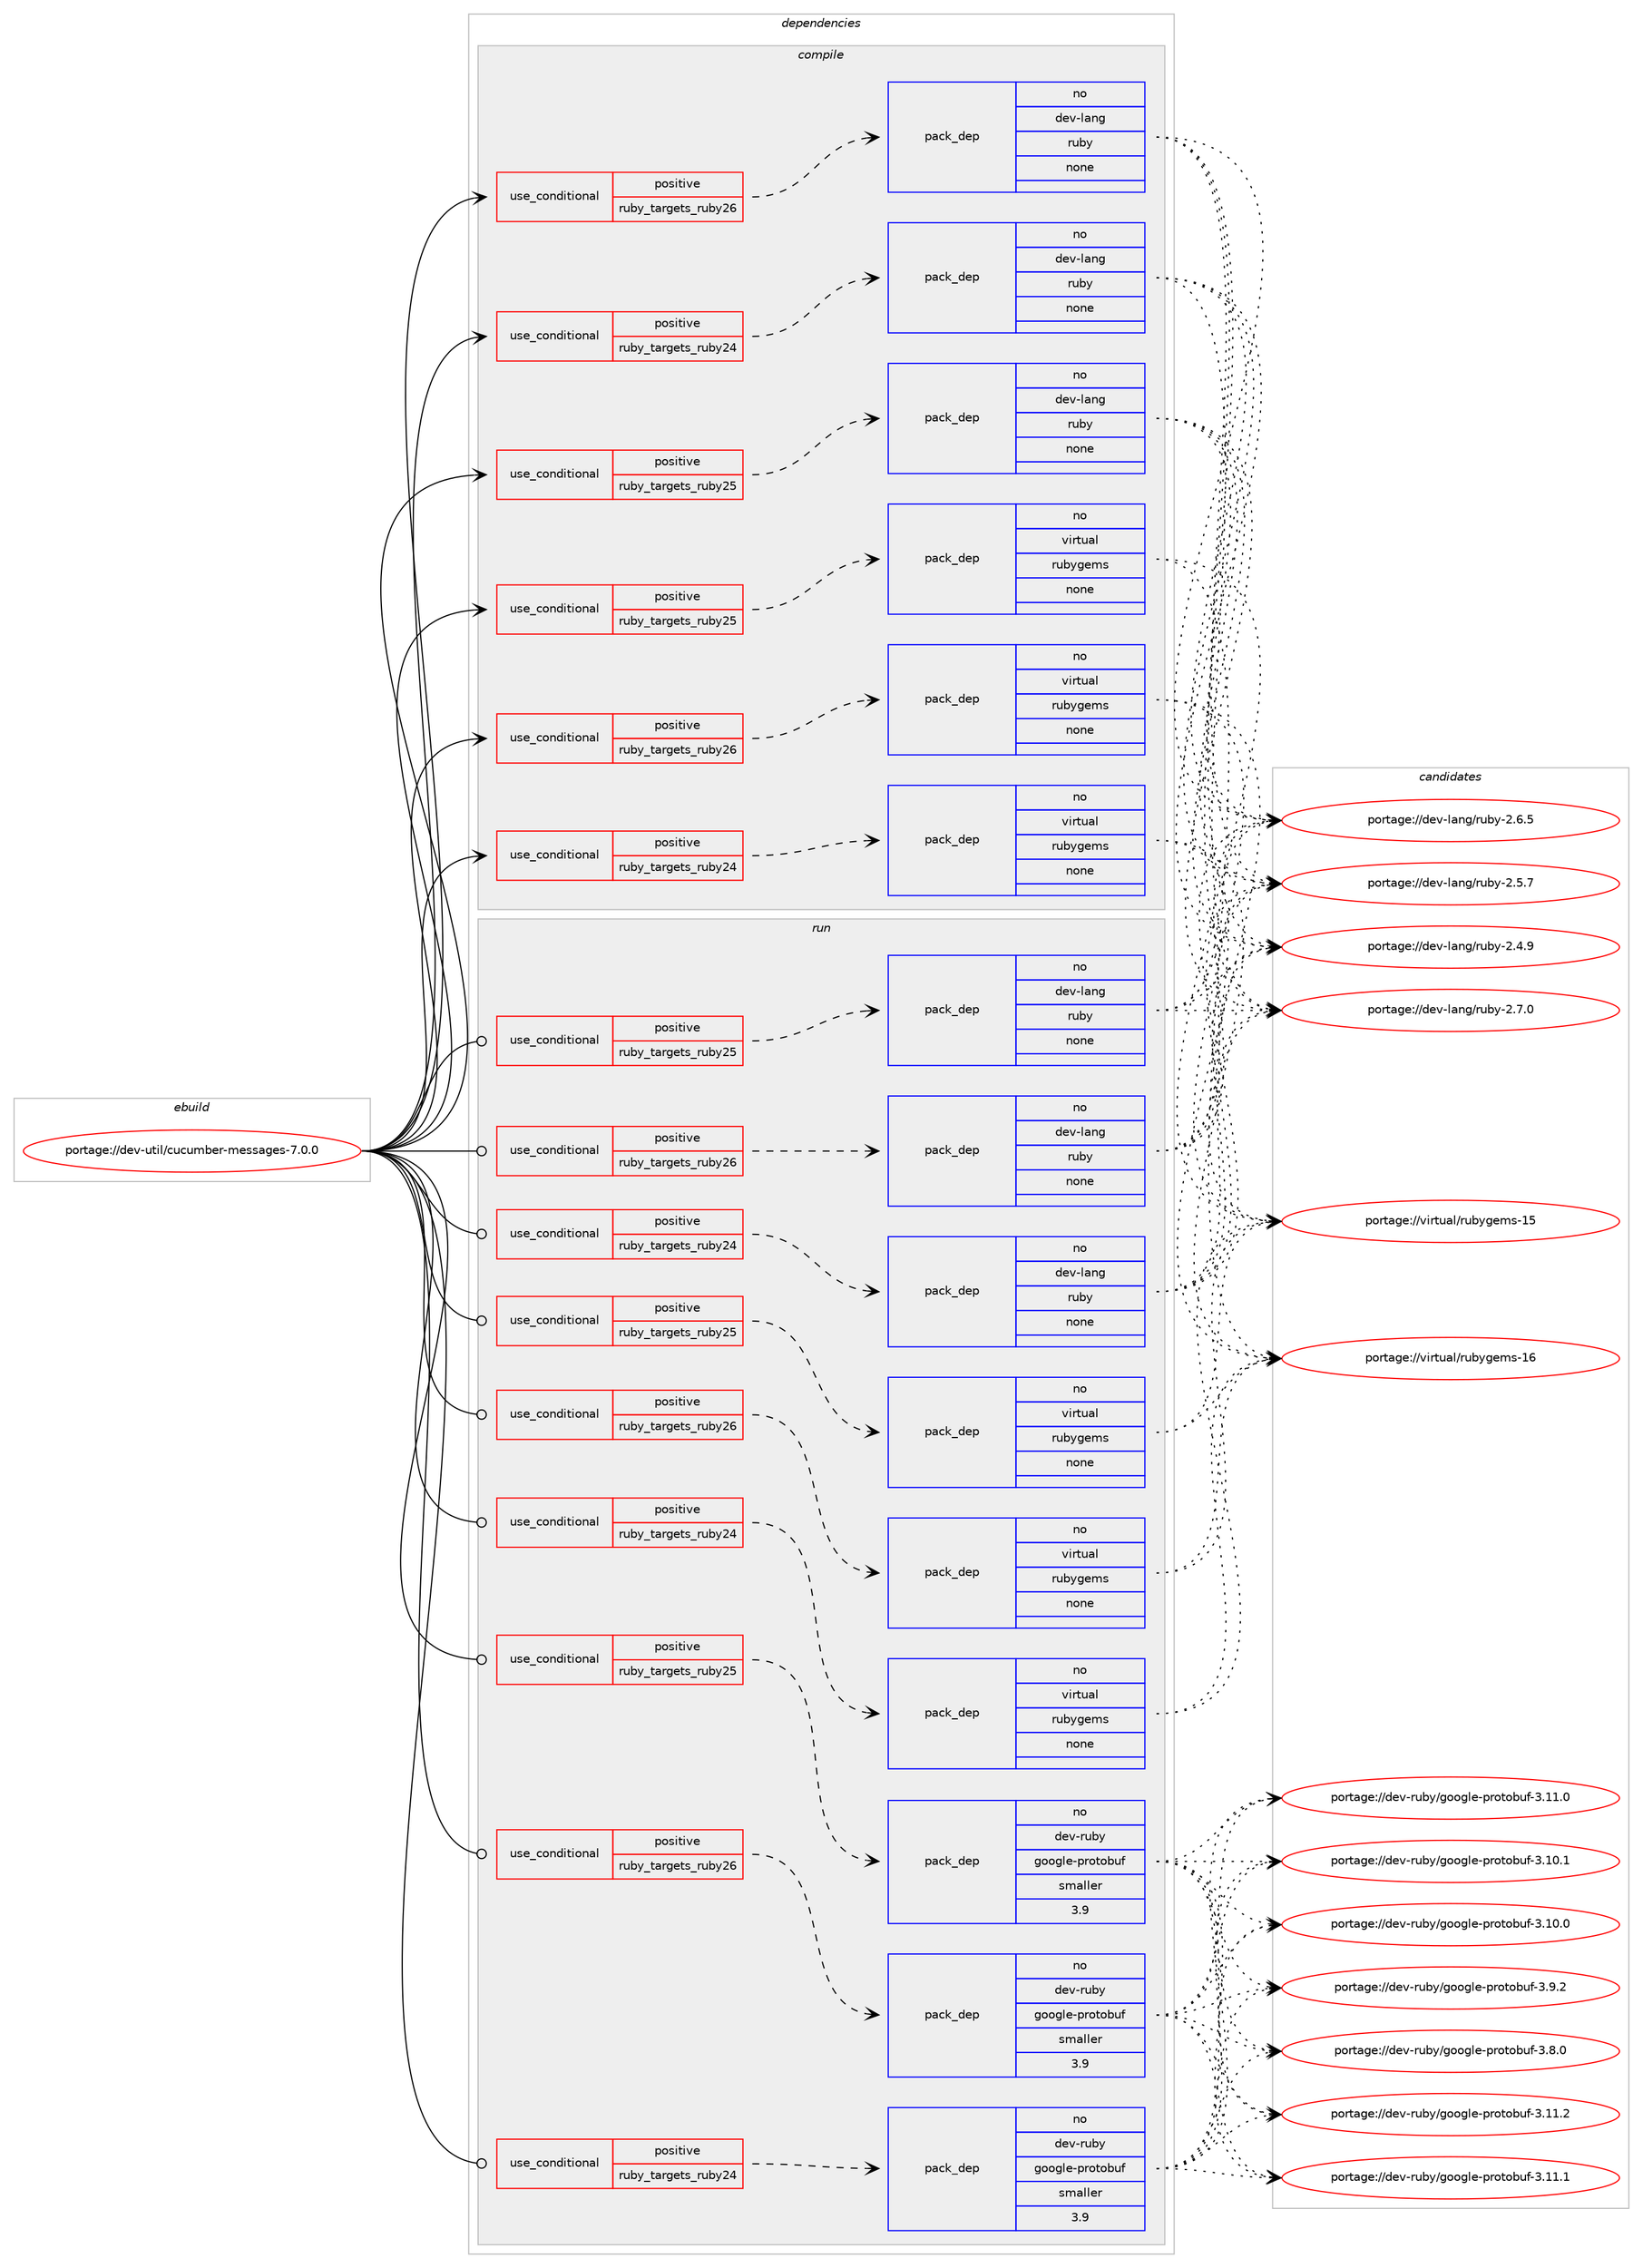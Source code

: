 digraph prolog {

# *************
# Graph options
# *************

newrank=true;
concentrate=true;
compound=true;
graph [rankdir=LR,fontname=Helvetica,fontsize=10,ranksep=1.5];#, ranksep=2.5, nodesep=0.2];
edge  [arrowhead=vee];
node  [fontname=Helvetica,fontsize=10];

# **********
# The ebuild
# **********

subgraph cluster_leftcol {
color=gray;
label=<<i>ebuild</i>>;
id [label="portage://dev-util/cucumber-messages-7.0.0", color=red, width=4, href="../dev-util/cucumber-messages-7.0.0.svg"];
}

# ****************
# The dependencies
# ****************

subgraph cluster_midcol {
color=gray;
label=<<i>dependencies</i>>;
subgraph cluster_compile {
fillcolor="#eeeeee";
style=filled;
label=<<i>compile</i>>;
subgraph cond63096 {
dependency303845 [label=<<TABLE BORDER="0" CELLBORDER="1" CELLSPACING="0" CELLPADDING="4"><TR><TD ROWSPAN="3" CELLPADDING="10">use_conditional</TD></TR><TR><TD>positive</TD></TR><TR><TD>ruby_targets_ruby24</TD></TR></TABLE>>, shape=none, color=red];
subgraph pack236093 {
dependency303846 [label=<<TABLE BORDER="0" CELLBORDER="1" CELLSPACING="0" CELLPADDING="4" WIDTH="220"><TR><TD ROWSPAN="6" CELLPADDING="30">pack_dep</TD></TR><TR><TD WIDTH="110">no</TD></TR><TR><TD>dev-lang</TD></TR><TR><TD>ruby</TD></TR><TR><TD>none</TD></TR><TR><TD></TD></TR></TABLE>>, shape=none, color=blue];
}
dependency303845:e -> dependency303846:w [weight=20,style="dashed",arrowhead="vee"];
}
id:e -> dependency303845:w [weight=20,style="solid",arrowhead="vee"];
subgraph cond63097 {
dependency303847 [label=<<TABLE BORDER="0" CELLBORDER="1" CELLSPACING="0" CELLPADDING="4"><TR><TD ROWSPAN="3" CELLPADDING="10">use_conditional</TD></TR><TR><TD>positive</TD></TR><TR><TD>ruby_targets_ruby24</TD></TR></TABLE>>, shape=none, color=red];
subgraph pack236094 {
dependency303848 [label=<<TABLE BORDER="0" CELLBORDER="1" CELLSPACING="0" CELLPADDING="4" WIDTH="220"><TR><TD ROWSPAN="6" CELLPADDING="30">pack_dep</TD></TR><TR><TD WIDTH="110">no</TD></TR><TR><TD>virtual</TD></TR><TR><TD>rubygems</TD></TR><TR><TD>none</TD></TR><TR><TD></TD></TR></TABLE>>, shape=none, color=blue];
}
dependency303847:e -> dependency303848:w [weight=20,style="dashed",arrowhead="vee"];
}
id:e -> dependency303847:w [weight=20,style="solid",arrowhead="vee"];
subgraph cond63098 {
dependency303849 [label=<<TABLE BORDER="0" CELLBORDER="1" CELLSPACING="0" CELLPADDING="4"><TR><TD ROWSPAN="3" CELLPADDING="10">use_conditional</TD></TR><TR><TD>positive</TD></TR><TR><TD>ruby_targets_ruby25</TD></TR></TABLE>>, shape=none, color=red];
subgraph pack236095 {
dependency303850 [label=<<TABLE BORDER="0" CELLBORDER="1" CELLSPACING="0" CELLPADDING="4" WIDTH="220"><TR><TD ROWSPAN="6" CELLPADDING="30">pack_dep</TD></TR><TR><TD WIDTH="110">no</TD></TR><TR><TD>dev-lang</TD></TR><TR><TD>ruby</TD></TR><TR><TD>none</TD></TR><TR><TD></TD></TR></TABLE>>, shape=none, color=blue];
}
dependency303849:e -> dependency303850:w [weight=20,style="dashed",arrowhead="vee"];
}
id:e -> dependency303849:w [weight=20,style="solid",arrowhead="vee"];
subgraph cond63099 {
dependency303851 [label=<<TABLE BORDER="0" CELLBORDER="1" CELLSPACING="0" CELLPADDING="4"><TR><TD ROWSPAN="3" CELLPADDING="10">use_conditional</TD></TR><TR><TD>positive</TD></TR><TR><TD>ruby_targets_ruby25</TD></TR></TABLE>>, shape=none, color=red];
subgraph pack236096 {
dependency303852 [label=<<TABLE BORDER="0" CELLBORDER="1" CELLSPACING="0" CELLPADDING="4" WIDTH="220"><TR><TD ROWSPAN="6" CELLPADDING="30">pack_dep</TD></TR><TR><TD WIDTH="110">no</TD></TR><TR><TD>virtual</TD></TR><TR><TD>rubygems</TD></TR><TR><TD>none</TD></TR><TR><TD></TD></TR></TABLE>>, shape=none, color=blue];
}
dependency303851:e -> dependency303852:w [weight=20,style="dashed",arrowhead="vee"];
}
id:e -> dependency303851:w [weight=20,style="solid",arrowhead="vee"];
subgraph cond63100 {
dependency303853 [label=<<TABLE BORDER="0" CELLBORDER="1" CELLSPACING="0" CELLPADDING="4"><TR><TD ROWSPAN="3" CELLPADDING="10">use_conditional</TD></TR><TR><TD>positive</TD></TR><TR><TD>ruby_targets_ruby26</TD></TR></TABLE>>, shape=none, color=red];
subgraph pack236097 {
dependency303854 [label=<<TABLE BORDER="0" CELLBORDER="1" CELLSPACING="0" CELLPADDING="4" WIDTH="220"><TR><TD ROWSPAN="6" CELLPADDING="30">pack_dep</TD></TR><TR><TD WIDTH="110">no</TD></TR><TR><TD>dev-lang</TD></TR><TR><TD>ruby</TD></TR><TR><TD>none</TD></TR><TR><TD></TD></TR></TABLE>>, shape=none, color=blue];
}
dependency303853:e -> dependency303854:w [weight=20,style="dashed",arrowhead="vee"];
}
id:e -> dependency303853:w [weight=20,style="solid",arrowhead="vee"];
subgraph cond63101 {
dependency303855 [label=<<TABLE BORDER="0" CELLBORDER="1" CELLSPACING="0" CELLPADDING="4"><TR><TD ROWSPAN="3" CELLPADDING="10">use_conditional</TD></TR><TR><TD>positive</TD></TR><TR><TD>ruby_targets_ruby26</TD></TR></TABLE>>, shape=none, color=red];
subgraph pack236098 {
dependency303856 [label=<<TABLE BORDER="0" CELLBORDER="1" CELLSPACING="0" CELLPADDING="4" WIDTH="220"><TR><TD ROWSPAN="6" CELLPADDING="30">pack_dep</TD></TR><TR><TD WIDTH="110">no</TD></TR><TR><TD>virtual</TD></TR><TR><TD>rubygems</TD></TR><TR><TD>none</TD></TR><TR><TD></TD></TR></TABLE>>, shape=none, color=blue];
}
dependency303855:e -> dependency303856:w [weight=20,style="dashed",arrowhead="vee"];
}
id:e -> dependency303855:w [weight=20,style="solid",arrowhead="vee"];
}
subgraph cluster_compileandrun {
fillcolor="#eeeeee";
style=filled;
label=<<i>compile and run</i>>;
}
subgraph cluster_run {
fillcolor="#eeeeee";
style=filled;
label=<<i>run</i>>;
subgraph cond63102 {
dependency303857 [label=<<TABLE BORDER="0" CELLBORDER="1" CELLSPACING="0" CELLPADDING="4"><TR><TD ROWSPAN="3" CELLPADDING="10">use_conditional</TD></TR><TR><TD>positive</TD></TR><TR><TD>ruby_targets_ruby24</TD></TR></TABLE>>, shape=none, color=red];
subgraph pack236099 {
dependency303858 [label=<<TABLE BORDER="0" CELLBORDER="1" CELLSPACING="0" CELLPADDING="4" WIDTH="220"><TR><TD ROWSPAN="6" CELLPADDING="30">pack_dep</TD></TR><TR><TD WIDTH="110">no</TD></TR><TR><TD>dev-lang</TD></TR><TR><TD>ruby</TD></TR><TR><TD>none</TD></TR><TR><TD></TD></TR></TABLE>>, shape=none, color=blue];
}
dependency303857:e -> dependency303858:w [weight=20,style="dashed",arrowhead="vee"];
}
id:e -> dependency303857:w [weight=20,style="solid",arrowhead="odot"];
subgraph cond63103 {
dependency303859 [label=<<TABLE BORDER="0" CELLBORDER="1" CELLSPACING="0" CELLPADDING="4"><TR><TD ROWSPAN="3" CELLPADDING="10">use_conditional</TD></TR><TR><TD>positive</TD></TR><TR><TD>ruby_targets_ruby24</TD></TR></TABLE>>, shape=none, color=red];
subgraph pack236100 {
dependency303860 [label=<<TABLE BORDER="0" CELLBORDER="1" CELLSPACING="0" CELLPADDING="4" WIDTH="220"><TR><TD ROWSPAN="6" CELLPADDING="30">pack_dep</TD></TR><TR><TD WIDTH="110">no</TD></TR><TR><TD>dev-ruby</TD></TR><TR><TD>google-protobuf</TD></TR><TR><TD>smaller</TD></TR><TR><TD>3.9</TD></TR></TABLE>>, shape=none, color=blue];
}
dependency303859:e -> dependency303860:w [weight=20,style="dashed",arrowhead="vee"];
}
id:e -> dependency303859:w [weight=20,style="solid",arrowhead="odot"];
subgraph cond63104 {
dependency303861 [label=<<TABLE BORDER="0" CELLBORDER="1" CELLSPACING="0" CELLPADDING="4"><TR><TD ROWSPAN="3" CELLPADDING="10">use_conditional</TD></TR><TR><TD>positive</TD></TR><TR><TD>ruby_targets_ruby24</TD></TR></TABLE>>, shape=none, color=red];
subgraph pack236101 {
dependency303862 [label=<<TABLE BORDER="0" CELLBORDER="1" CELLSPACING="0" CELLPADDING="4" WIDTH="220"><TR><TD ROWSPAN="6" CELLPADDING="30">pack_dep</TD></TR><TR><TD WIDTH="110">no</TD></TR><TR><TD>virtual</TD></TR><TR><TD>rubygems</TD></TR><TR><TD>none</TD></TR><TR><TD></TD></TR></TABLE>>, shape=none, color=blue];
}
dependency303861:e -> dependency303862:w [weight=20,style="dashed",arrowhead="vee"];
}
id:e -> dependency303861:w [weight=20,style="solid",arrowhead="odot"];
subgraph cond63105 {
dependency303863 [label=<<TABLE BORDER="0" CELLBORDER="1" CELLSPACING="0" CELLPADDING="4"><TR><TD ROWSPAN="3" CELLPADDING="10">use_conditional</TD></TR><TR><TD>positive</TD></TR><TR><TD>ruby_targets_ruby25</TD></TR></TABLE>>, shape=none, color=red];
subgraph pack236102 {
dependency303864 [label=<<TABLE BORDER="0" CELLBORDER="1" CELLSPACING="0" CELLPADDING="4" WIDTH="220"><TR><TD ROWSPAN="6" CELLPADDING="30">pack_dep</TD></TR><TR><TD WIDTH="110">no</TD></TR><TR><TD>dev-lang</TD></TR><TR><TD>ruby</TD></TR><TR><TD>none</TD></TR><TR><TD></TD></TR></TABLE>>, shape=none, color=blue];
}
dependency303863:e -> dependency303864:w [weight=20,style="dashed",arrowhead="vee"];
}
id:e -> dependency303863:w [weight=20,style="solid",arrowhead="odot"];
subgraph cond63106 {
dependency303865 [label=<<TABLE BORDER="0" CELLBORDER="1" CELLSPACING="0" CELLPADDING="4"><TR><TD ROWSPAN="3" CELLPADDING="10">use_conditional</TD></TR><TR><TD>positive</TD></TR><TR><TD>ruby_targets_ruby25</TD></TR></TABLE>>, shape=none, color=red];
subgraph pack236103 {
dependency303866 [label=<<TABLE BORDER="0" CELLBORDER="1" CELLSPACING="0" CELLPADDING="4" WIDTH="220"><TR><TD ROWSPAN="6" CELLPADDING="30">pack_dep</TD></TR><TR><TD WIDTH="110">no</TD></TR><TR><TD>dev-ruby</TD></TR><TR><TD>google-protobuf</TD></TR><TR><TD>smaller</TD></TR><TR><TD>3.9</TD></TR></TABLE>>, shape=none, color=blue];
}
dependency303865:e -> dependency303866:w [weight=20,style="dashed",arrowhead="vee"];
}
id:e -> dependency303865:w [weight=20,style="solid",arrowhead="odot"];
subgraph cond63107 {
dependency303867 [label=<<TABLE BORDER="0" CELLBORDER="1" CELLSPACING="0" CELLPADDING="4"><TR><TD ROWSPAN="3" CELLPADDING="10">use_conditional</TD></TR><TR><TD>positive</TD></TR><TR><TD>ruby_targets_ruby25</TD></TR></TABLE>>, shape=none, color=red];
subgraph pack236104 {
dependency303868 [label=<<TABLE BORDER="0" CELLBORDER="1" CELLSPACING="0" CELLPADDING="4" WIDTH="220"><TR><TD ROWSPAN="6" CELLPADDING="30">pack_dep</TD></TR><TR><TD WIDTH="110">no</TD></TR><TR><TD>virtual</TD></TR><TR><TD>rubygems</TD></TR><TR><TD>none</TD></TR><TR><TD></TD></TR></TABLE>>, shape=none, color=blue];
}
dependency303867:e -> dependency303868:w [weight=20,style="dashed",arrowhead="vee"];
}
id:e -> dependency303867:w [weight=20,style="solid",arrowhead="odot"];
subgraph cond63108 {
dependency303869 [label=<<TABLE BORDER="0" CELLBORDER="1" CELLSPACING="0" CELLPADDING="4"><TR><TD ROWSPAN="3" CELLPADDING="10">use_conditional</TD></TR><TR><TD>positive</TD></TR><TR><TD>ruby_targets_ruby26</TD></TR></TABLE>>, shape=none, color=red];
subgraph pack236105 {
dependency303870 [label=<<TABLE BORDER="0" CELLBORDER="1" CELLSPACING="0" CELLPADDING="4" WIDTH="220"><TR><TD ROWSPAN="6" CELLPADDING="30">pack_dep</TD></TR><TR><TD WIDTH="110">no</TD></TR><TR><TD>dev-lang</TD></TR><TR><TD>ruby</TD></TR><TR><TD>none</TD></TR><TR><TD></TD></TR></TABLE>>, shape=none, color=blue];
}
dependency303869:e -> dependency303870:w [weight=20,style="dashed",arrowhead="vee"];
}
id:e -> dependency303869:w [weight=20,style="solid",arrowhead="odot"];
subgraph cond63109 {
dependency303871 [label=<<TABLE BORDER="0" CELLBORDER="1" CELLSPACING="0" CELLPADDING="4"><TR><TD ROWSPAN="3" CELLPADDING="10">use_conditional</TD></TR><TR><TD>positive</TD></TR><TR><TD>ruby_targets_ruby26</TD></TR></TABLE>>, shape=none, color=red];
subgraph pack236106 {
dependency303872 [label=<<TABLE BORDER="0" CELLBORDER="1" CELLSPACING="0" CELLPADDING="4" WIDTH="220"><TR><TD ROWSPAN="6" CELLPADDING="30">pack_dep</TD></TR><TR><TD WIDTH="110">no</TD></TR><TR><TD>dev-ruby</TD></TR><TR><TD>google-protobuf</TD></TR><TR><TD>smaller</TD></TR><TR><TD>3.9</TD></TR></TABLE>>, shape=none, color=blue];
}
dependency303871:e -> dependency303872:w [weight=20,style="dashed",arrowhead="vee"];
}
id:e -> dependency303871:w [weight=20,style="solid",arrowhead="odot"];
subgraph cond63110 {
dependency303873 [label=<<TABLE BORDER="0" CELLBORDER="1" CELLSPACING="0" CELLPADDING="4"><TR><TD ROWSPAN="3" CELLPADDING="10">use_conditional</TD></TR><TR><TD>positive</TD></TR><TR><TD>ruby_targets_ruby26</TD></TR></TABLE>>, shape=none, color=red];
subgraph pack236107 {
dependency303874 [label=<<TABLE BORDER="0" CELLBORDER="1" CELLSPACING="0" CELLPADDING="4" WIDTH="220"><TR><TD ROWSPAN="6" CELLPADDING="30">pack_dep</TD></TR><TR><TD WIDTH="110">no</TD></TR><TR><TD>virtual</TD></TR><TR><TD>rubygems</TD></TR><TR><TD>none</TD></TR><TR><TD></TD></TR></TABLE>>, shape=none, color=blue];
}
dependency303873:e -> dependency303874:w [weight=20,style="dashed",arrowhead="vee"];
}
id:e -> dependency303873:w [weight=20,style="solid",arrowhead="odot"];
}
}

# **************
# The candidates
# **************

subgraph cluster_choices {
rank=same;
color=gray;
label=<<i>candidates</i>>;

subgraph choice236093 {
color=black;
nodesep=1;
choice10010111845108971101034711411798121455046554648 [label="portage://dev-lang/ruby-2.7.0", color=red, width=4,href="../dev-lang/ruby-2.7.0.svg"];
choice10010111845108971101034711411798121455046544653 [label="portage://dev-lang/ruby-2.6.5", color=red, width=4,href="../dev-lang/ruby-2.6.5.svg"];
choice10010111845108971101034711411798121455046534655 [label="portage://dev-lang/ruby-2.5.7", color=red, width=4,href="../dev-lang/ruby-2.5.7.svg"];
choice10010111845108971101034711411798121455046524657 [label="portage://dev-lang/ruby-2.4.9", color=red, width=4,href="../dev-lang/ruby-2.4.9.svg"];
dependency303846:e -> choice10010111845108971101034711411798121455046554648:w [style=dotted,weight="100"];
dependency303846:e -> choice10010111845108971101034711411798121455046544653:w [style=dotted,weight="100"];
dependency303846:e -> choice10010111845108971101034711411798121455046534655:w [style=dotted,weight="100"];
dependency303846:e -> choice10010111845108971101034711411798121455046524657:w [style=dotted,weight="100"];
}
subgraph choice236094 {
color=black;
nodesep=1;
choice118105114116117971084711411798121103101109115454954 [label="portage://virtual/rubygems-16", color=red, width=4,href="../virtual/rubygems-16.svg"];
choice118105114116117971084711411798121103101109115454953 [label="portage://virtual/rubygems-15", color=red, width=4,href="../virtual/rubygems-15.svg"];
dependency303848:e -> choice118105114116117971084711411798121103101109115454954:w [style=dotted,weight="100"];
dependency303848:e -> choice118105114116117971084711411798121103101109115454953:w [style=dotted,weight="100"];
}
subgraph choice236095 {
color=black;
nodesep=1;
choice10010111845108971101034711411798121455046554648 [label="portage://dev-lang/ruby-2.7.0", color=red, width=4,href="../dev-lang/ruby-2.7.0.svg"];
choice10010111845108971101034711411798121455046544653 [label="portage://dev-lang/ruby-2.6.5", color=red, width=4,href="../dev-lang/ruby-2.6.5.svg"];
choice10010111845108971101034711411798121455046534655 [label="portage://dev-lang/ruby-2.5.7", color=red, width=4,href="../dev-lang/ruby-2.5.7.svg"];
choice10010111845108971101034711411798121455046524657 [label="portage://dev-lang/ruby-2.4.9", color=red, width=4,href="../dev-lang/ruby-2.4.9.svg"];
dependency303850:e -> choice10010111845108971101034711411798121455046554648:w [style=dotted,weight="100"];
dependency303850:e -> choice10010111845108971101034711411798121455046544653:w [style=dotted,weight="100"];
dependency303850:e -> choice10010111845108971101034711411798121455046534655:w [style=dotted,weight="100"];
dependency303850:e -> choice10010111845108971101034711411798121455046524657:w [style=dotted,weight="100"];
}
subgraph choice236096 {
color=black;
nodesep=1;
choice118105114116117971084711411798121103101109115454954 [label="portage://virtual/rubygems-16", color=red, width=4,href="../virtual/rubygems-16.svg"];
choice118105114116117971084711411798121103101109115454953 [label="portage://virtual/rubygems-15", color=red, width=4,href="../virtual/rubygems-15.svg"];
dependency303852:e -> choice118105114116117971084711411798121103101109115454954:w [style=dotted,weight="100"];
dependency303852:e -> choice118105114116117971084711411798121103101109115454953:w [style=dotted,weight="100"];
}
subgraph choice236097 {
color=black;
nodesep=1;
choice10010111845108971101034711411798121455046554648 [label="portage://dev-lang/ruby-2.7.0", color=red, width=4,href="../dev-lang/ruby-2.7.0.svg"];
choice10010111845108971101034711411798121455046544653 [label="portage://dev-lang/ruby-2.6.5", color=red, width=4,href="../dev-lang/ruby-2.6.5.svg"];
choice10010111845108971101034711411798121455046534655 [label="portage://dev-lang/ruby-2.5.7", color=red, width=4,href="../dev-lang/ruby-2.5.7.svg"];
choice10010111845108971101034711411798121455046524657 [label="portage://dev-lang/ruby-2.4.9", color=red, width=4,href="../dev-lang/ruby-2.4.9.svg"];
dependency303854:e -> choice10010111845108971101034711411798121455046554648:w [style=dotted,weight="100"];
dependency303854:e -> choice10010111845108971101034711411798121455046544653:w [style=dotted,weight="100"];
dependency303854:e -> choice10010111845108971101034711411798121455046534655:w [style=dotted,weight="100"];
dependency303854:e -> choice10010111845108971101034711411798121455046524657:w [style=dotted,weight="100"];
}
subgraph choice236098 {
color=black;
nodesep=1;
choice118105114116117971084711411798121103101109115454954 [label="portage://virtual/rubygems-16", color=red, width=4,href="../virtual/rubygems-16.svg"];
choice118105114116117971084711411798121103101109115454953 [label="portage://virtual/rubygems-15", color=red, width=4,href="../virtual/rubygems-15.svg"];
dependency303856:e -> choice118105114116117971084711411798121103101109115454954:w [style=dotted,weight="100"];
dependency303856:e -> choice118105114116117971084711411798121103101109115454953:w [style=dotted,weight="100"];
}
subgraph choice236099 {
color=black;
nodesep=1;
choice10010111845108971101034711411798121455046554648 [label="portage://dev-lang/ruby-2.7.0", color=red, width=4,href="../dev-lang/ruby-2.7.0.svg"];
choice10010111845108971101034711411798121455046544653 [label="portage://dev-lang/ruby-2.6.5", color=red, width=4,href="../dev-lang/ruby-2.6.5.svg"];
choice10010111845108971101034711411798121455046534655 [label="portage://dev-lang/ruby-2.5.7", color=red, width=4,href="../dev-lang/ruby-2.5.7.svg"];
choice10010111845108971101034711411798121455046524657 [label="portage://dev-lang/ruby-2.4.9", color=red, width=4,href="../dev-lang/ruby-2.4.9.svg"];
dependency303858:e -> choice10010111845108971101034711411798121455046554648:w [style=dotted,weight="100"];
dependency303858:e -> choice10010111845108971101034711411798121455046544653:w [style=dotted,weight="100"];
dependency303858:e -> choice10010111845108971101034711411798121455046534655:w [style=dotted,weight="100"];
dependency303858:e -> choice10010111845108971101034711411798121455046524657:w [style=dotted,weight="100"];
}
subgraph choice236100 {
color=black;
nodesep=1;
choice1001011184511411798121471031111111031081014511211411111611198117102455146574650 [label="portage://dev-ruby/google-protobuf-3.9.2", color=red, width=4,href="../dev-ruby/google-protobuf-3.9.2.svg"];
choice1001011184511411798121471031111111031081014511211411111611198117102455146564648 [label="portage://dev-ruby/google-protobuf-3.8.0", color=red, width=4,href="../dev-ruby/google-protobuf-3.8.0.svg"];
choice100101118451141179812147103111111103108101451121141111161119811710245514649494650 [label="portage://dev-ruby/google-protobuf-3.11.2", color=red, width=4,href="../dev-ruby/google-protobuf-3.11.2.svg"];
choice100101118451141179812147103111111103108101451121141111161119811710245514649494649 [label="portage://dev-ruby/google-protobuf-3.11.1", color=red, width=4,href="../dev-ruby/google-protobuf-3.11.1.svg"];
choice100101118451141179812147103111111103108101451121141111161119811710245514649494648 [label="portage://dev-ruby/google-protobuf-3.11.0", color=red, width=4,href="../dev-ruby/google-protobuf-3.11.0.svg"];
choice100101118451141179812147103111111103108101451121141111161119811710245514649484649 [label="portage://dev-ruby/google-protobuf-3.10.1", color=red, width=4,href="../dev-ruby/google-protobuf-3.10.1.svg"];
choice100101118451141179812147103111111103108101451121141111161119811710245514649484648 [label="portage://dev-ruby/google-protobuf-3.10.0", color=red, width=4,href="../dev-ruby/google-protobuf-3.10.0.svg"];
dependency303860:e -> choice1001011184511411798121471031111111031081014511211411111611198117102455146574650:w [style=dotted,weight="100"];
dependency303860:e -> choice1001011184511411798121471031111111031081014511211411111611198117102455146564648:w [style=dotted,weight="100"];
dependency303860:e -> choice100101118451141179812147103111111103108101451121141111161119811710245514649494650:w [style=dotted,weight="100"];
dependency303860:e -> choice100101118451141179812147103111111103108101451121141111161119811710245514649494649:w [style=dotted,weight="100"];
dependency303860:e -> choice100101118451141179812147103111111103108101451121141111161119811710245514649494648:w [style=dotted,weight="100"];
dependency303860:e -> choice100101118451141179812147103111111103108101451121141111161119811710245514649484649:w [style=dotted,weight="100"];
dependency303860:e -> choice100101118451141179812147103111111103108101451121141111161119811710245514649484648:w [style=dotted,weight="100"];
}
subgraph choice236101 {
color=black;
nodesep=1;
choice118105114116117971084711411798121103101109115454954 [label="portage://virtual/rubygems-16", color=red, width=4,href="../virtual/rubygems-16.svg"];
choice118105114116117971084711411798121103101109115454953 [label="portage://virtual/rubygems-15", color=red, width=4,href="../virtual/rubygems-15.svg"];
dependency303862:e -> choice118105114116117971084711411798121103101109115454954:w [style=dotted,weight="100"];
dependency303862:e -> choice118105114116117971084711411798121103101109115454953:w [style=dotted,weight="100"];
}
subgraph choice236102 {
color=black;
nodesep=1;
choice10010111845108971101034711411798121455046554648 [label="portage://dev-lang/ruby-2.7.0", color=red, width=4,href="../dev-lang/ruby-2.7.0.svg"];
choice10010111845108971101034711411798121455046544653 [label="portage://dev-lang/ruby-2.6.5", color=red, width=4,href="../dev-lang/ruby-2.6.5.svg"];
choice10010111845108971101034711411798121455046534655 [label="portage://dev-lang/ruby-2.5.7", color=red, width=4,href="../dev-lang/ruby-2.5.7.svg"];
choice10010111845108971101034711411798121455046524657 [label="portage://dev-lang/ruby-2.4.9", color=red, width=4,href="../dev-lang/ruby-2.4.9.svg"];
dependency303864:e -> choice10010111845108971101034711411798121455046554648:w [style=dotted,weight="100"];
dependency303864:e -> choice10010111845108971101034711411798121455046544653:w [style=dotted,weight="100"];
dependency303864:e -> choice10010111845108971101034711411798121455046534655:w [style=dotted,weight="100"];
dependency303864:e -> choice10010111845108971101034711411798121455046524657:w [style=dotted,weight="100"];
}
subgraph choice236103 {
color=black;
nodesep=1;
choice1001011184511411798121471031111111031081014511211411111611198117102455146574650 [label="portage://dev-ruby/google-protobuf-3.9.2", color=red, width=4,href="../dev-ruby/google-protobuf-3.9.2.svg"];
choice1001011184511411798121471031111111031081014511211411111611198117102455146564648 [label="portage://dev-ruby/google-protobuf-3.8.0", color=red, width=4,href="../dev-ruby/google-protobuf-3.8.0.svg"];
choice100101118451141179812147103111111103108101451121141111161119811710245514649494650 [label="portage://dev-ruby/google-protobuf-3.11.2", color=red, width=4,href="../dev-ruby/google-protobuf-3.11.2.svg"];
choice100101118451141179812147103111111103108101451121141111161119811710245514649494649 [label="portage://dev-ruby/google-protobuf-3.11.1", color=red, width=4,href="../dev-ruby/google-protobuf-3.11.1.svg"];
choice100101118451141179812147103111111103108101451121141111161119811710245514649494648 [label="portage://dev-ruby/google-protobuf-3.11.0", color=red, width=4,href="../dev-ruby/google-protobuf-3.11.0.svg"];
choice100101118451141179812147103111111103108101451121141111161119811710245514649484649 [label="portage://dev-ruby/google-protobuf-3.10.1", color=red, width=4,href="../dev-ruby/google-protobuf-3.10.1.svg"];
choice100101118451141179812147103111111103108101451121141111161119811710245514649484648 [label="portage://dev-ruby/google-protobuf-3.10.0", color=red, width=4,href="../dev-ruby/google-protobuf-3.10.0.svg"];
dependency303866:e -> choice1001011184511411798121471031111111031081014511211411111611198117102455146574650:w [style=dotted,weight="100"];
dependency303866:e -> choice1001011184511411798121471031111111031081014511211411111611198117102455146564648:w [style=dotted,weight="100"];
dependency303866:e -> choice100101118451141179812147103111111103108101451121141111161119811710245514649494650:w [style=dotted,weight="100"];
dependency303866:e -> choice100101118451141179812147103111111103108101451121141111161119811710245514649494649:w [style=dotted,weight="100"];
dependency303866:e -> choice100101118451141179812147103111111103108101451121141111161119811710245514649494648:w [style=dotted,weight="100"];
dependency303866:e -> choice100101118451141179812147103111111103108101451121141111161119811710245514649484649:w [style=dotted,weight="100"];
dependency303866:e -> choice100101118451141179812147103111111103108101451121141111161119811710245514649484648:w [style=dotted,weight="100"];
}
subgraph choice236104 {
color=black;
nodesep=1;
choice118105114116117971084711411798121103101109115454954 [label="portage://virtual/rubygems-16", color=red, width=4,href="../virtual/rubygems-16.svg"];
choice118105114116117971084711411798121103101109115454953 [label="portage://virtual/rubygems-15", color=red, width=4,href="../virtual/rubygems-15.svg"];
dependency303868:e -> choice118105114116117971084711411798121103101109115454954:w [style=dotted,weight="100"];
dependency303868:e -> choice118105114116117971084711411798121103101109115454953:w [style=dotted,weight="100"];
}
subgraph choice236105 {
color=black;
nodesep=1;
choice10010111845108971101034711411798121455046554648 [label="portage://dev-lang/ruby-2.7.0", color=red, width=4,href="../dev-lang/ruby-2.7.0.svg"];
choice10010111845108971101034711411798121455046544653 [label="portage://dev-lang/ruby-2.6.5", color=red, width=4,href="../dev-lang/ruby-2.6.5.svg"];
choice10010111845108971101034711411798121455046534655 [label="portage://dev-lang/ruby-2.5.7", color=red, width=4,href="../dev-lang/ruby-2.5.7.svg"];
choice10010111845108971101034711411798121455046524657 [label="portage://dev-lang/ruby-2.4.9", color=red, width=4,href="../dev-lang/ruby-2.4.9.svg"];
dependency303870:e -> choice10010111845108971101034711411798121455046554648:w [style=dotted,weight="100"];
dependency303870:e -> choice10010111845108971101034711411798121455046544653:w [style=dotted,weight="100"];
dependency303870:e -> choice10010111845108971101034711411798121455046534655:w [style=dotted,weight="100"];
dependency303870:e -> choice10010111845108971101034711411798121455046524657:w [style=dotted,weight="100"];
}
subgraph choice236106 {
color=black;
nodesep=1;
choice1001011184511411798121471031111111031081014511211411111611198117102455146574650 [label="portage://dev-ruby/google-protobuf-3.9.2", color=red, width=4,href="../dev-ruby/google-protobuf-3.9.2.svg"];
choice1001011184511411798121471031111111031081014511211411111611198117102455146564648 [label="portage://dev-ruby/google-protobuf-3.8.0", color=red, width=4,href="../dev-ruby/google-protobuf-3.8.0.svg"];
choice100101118451141179812147103111111103108101451121141111161119811710245514649494650 [label="portage://dev-ruby/google-protobuf-3.11.2", color=red, width=4,href="../dev-ruby/google-protobuf-3.11.2.svg"];
choice100101118451141179812147103111111103108101451121141111161119811710245514649494649 [label="portage://dev-ruby/google-protobuf-3.11.1", color=red, width=4,href="../dev-ruby/google-protobuf-3.11.1.svg"];
choice100101118451141179812147103111111103108101451121141111161119811710245514649494648 [label="portage://dev-ruby/google-protobuf-3.11.0", color=red, width=4,href="../dev-ruby/google-protobuf-3.11.0.svg"];
choice100101118451141179812147103111111103108101451121141111161119811710245514649484649 [label="portage://dev-ruby/google-protobuf-3.10.1", color=red, width=4,href="../dev-ruby/google-protobuf-3.10.1.svg"];
choice100101118451141179812147103111111103108101451121141111161119811710245514649484648 [label="portage://dev-ruby/google-protobuf-3.10.0", color=red, width=4,href="../dev-ruby/google-protobuf-3.10.0.svg"];
dependency303872:e -> choice1001011184511411798121471031111111031081014511211411111611198117102455146574650:w [style=dotted,weight="100"];
dependency303872:e -> choice1001011184511411798121471031111111031081014511211411111611198117102455146564648:w [style=dotted,weight="100"];
dependency303872:e -> choice100101118451141179812147103111111103108101451121141111161119811710245514649494650:w [style=dotted,weight="100"];
dependency303872:e -> choice100101118451141179812147103111111103108101451121141111161119811710245514649494649:w [style=dotted,weight="100"];
dependency303872:e -> choice100101118451141179812147103111111103108101451121141111161119811710245514649494648:w [style=dotted,weight="100"];
dependency303872:e -> choice100101118451141179812147103111111103108101451121141111161119811710245514649484649:w [style=dotted,weight="100"];
dependency303872:e -> choice100101118451141179812147103111111103108101451121141111161119811710245514649484648:w [style=dotted,weight="100"];
}
subgraph choice236107 {
color=black;
nodesep=1;
choice118105114116117971084711411798121103101109115454954 [label="portage://virtual/rubygems-16", color=red, width=4,href="../virtual/rubygems-16.svg"];
choice118105114116117971084711411798121103101109115454953 [label="portage://virtual/rubygems-15", color=red, width=4,href="../virtual/rubygems-15.svg"];
dependency303874:e -> choice118105114116117971084711411798121103101109115454954:w [style=dotted,weight="100"];
dependency303874:e -> choice118105114116117971084711411798121103101109115454953:w [style=dotted,weight="100"];
}
}

}
